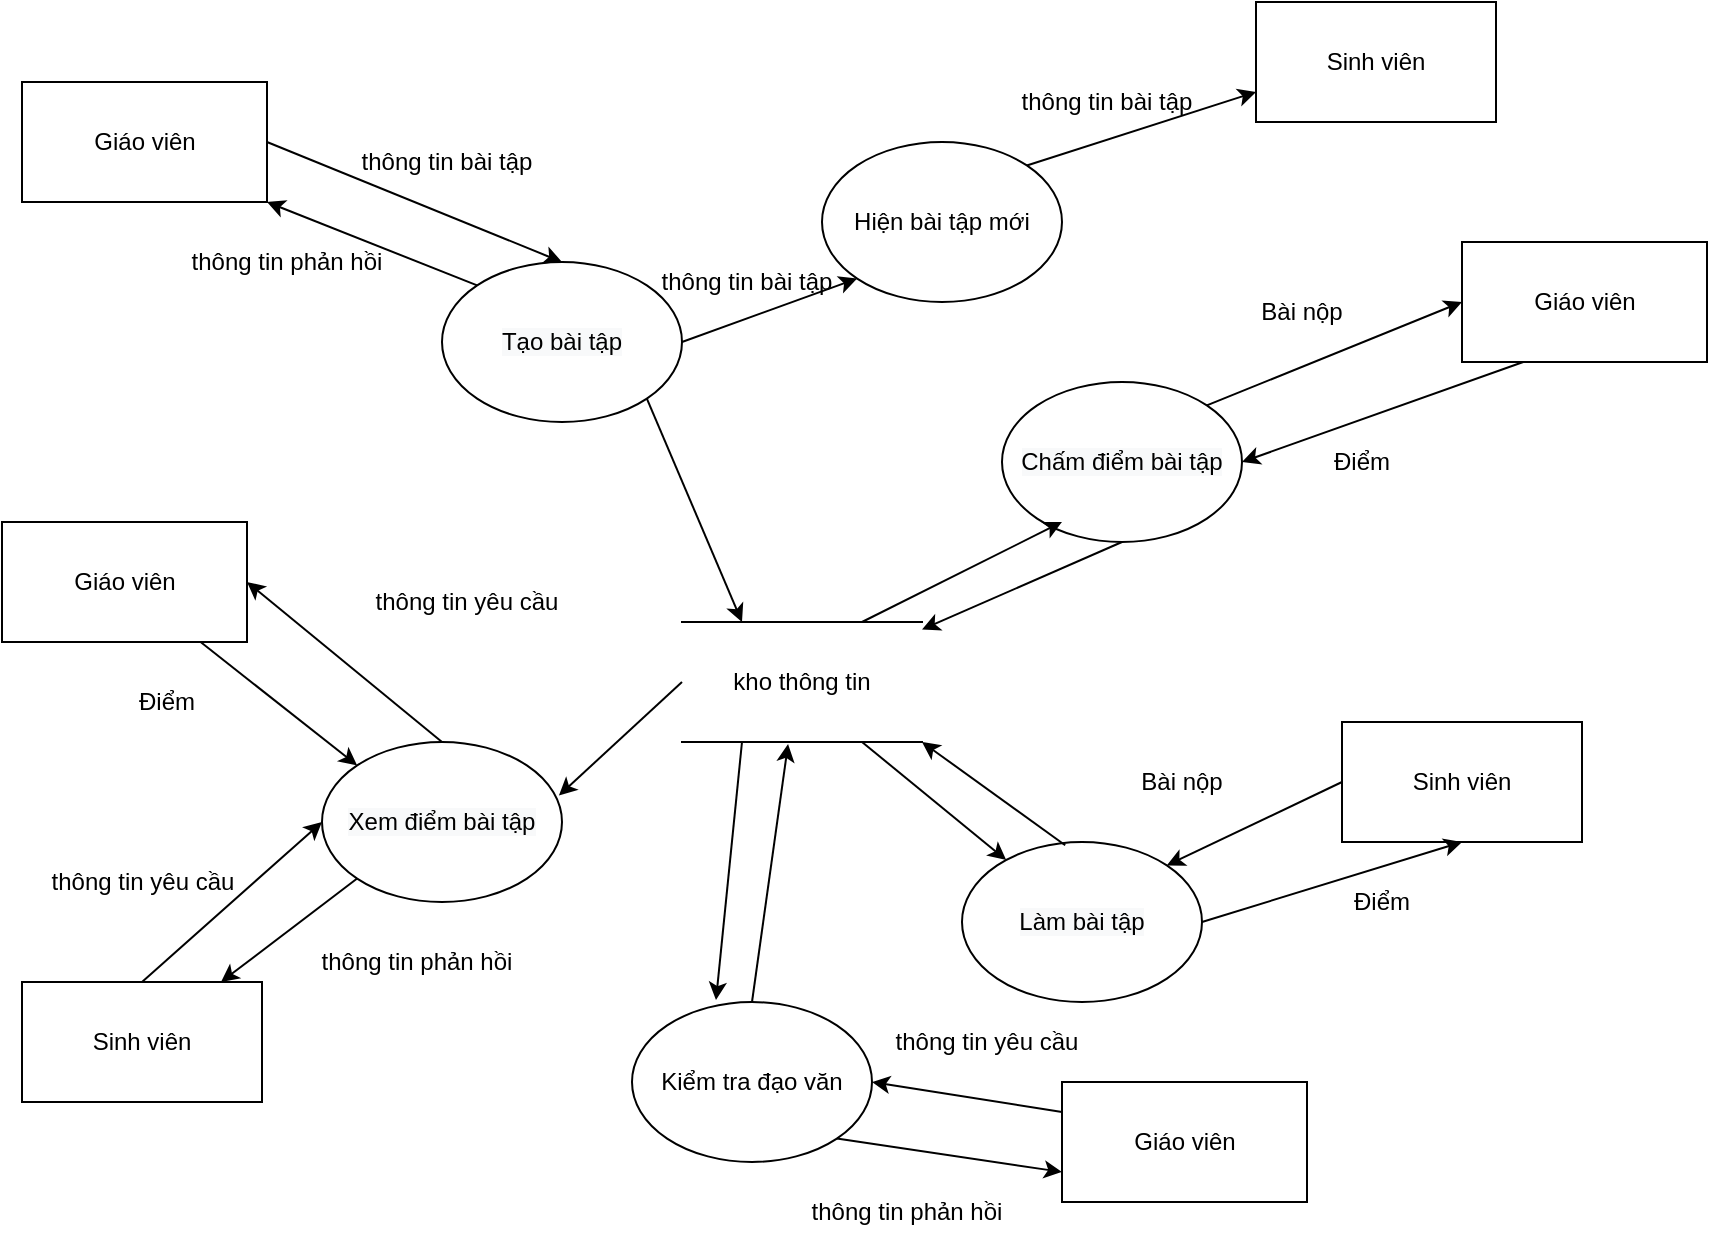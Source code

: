 <mxfile version="20.0.1" type="device"><diagram id="Tx2P5m0jAjwOCSedara9" name="Page-1"><mxGraphModel dx="1422" dy="1874" grid="1" gridSize="10" guides="1" tooltips="1" connect="1" arrows="1" fold="1" page="1" pageScale="1" pageWidth="827" pageHeight="1169" math="0" shadow="0"><root><mxCell id="0"/><mxCell id="1" parent="0"/><mxCell id="bOycVpJiuaou2ioUnj9Q-1" value="&#10;&#10;&lt;span style=&quot;color: rgb(0, 0, 0); font-family: helvetica; font-size: 12px; font-style: normal; font-weight: 400; letter-spacing: normal; text-align: center; text-indent: 0px; text-transform: none; word-spacing: 0px; background-color: rgb(248, 249, 250); display: inline; float: none;&quot;&gt;Tạo bài tập&lt;/span&gt;&#10;&#10;" style="ellipse;whiteSpace=wrap;html=1;" parent="1" vertex="1"><mxGeometry x="300" y="120" width="120" height="80" as="geometry"/></mxCell><mxCell id="bOycVpJiuaou2ioUnj9Q-2" value="&#10;&#10;&lt;span style=&quot;color: rgb(0, 0, 0); font-family: helvetica; font-size: 12px; font-style: normal; font-weight: 400; letter-spacing: normal; text-align: center; text-indent: 0px; text-transform: none; word-spacing: 0px; background-color: rgb(248, 249, 250); display: inline; float: none;&quot;&gt;Làm bài tập&lt;/span&gt;&#10;&#10;" style="ellipse;whiteSpace=wrap;html=1;" parent="1" vertex="1"><mxGeometry x="560" y="410" width="120" height="80" as="geometry"/></mxCell><mxCell id="bOycVpJiuaou2ioUnj9Q-3" value="&#10;&#10;&lt;span style=&quot;color: rgb(0, 0, 0); font-family: helvetica; font-size: 12px; font-style: normal; font-weight: 400; letter-spacing: normal; text-align: center; text-indent: 0px; text-transform: none; word-spacing: 0px; background-color: rgb(248, 249, 250); display: inline; float: none;&quot;&gt;Chấm điểm bài tập&lt;/span&gt;&#10;&#10;" style="ellipse;whiteSpace=wrap;html=1;" parent="1" vertex="1"><mxGeometry x="580" y="180" width="120" height="80" as="geometry"/></mxCell><mxCell id="bOycVpJiuaou2ioUnj9Q-4" value="&#10;&#10;&lt;span style=&quot;color: rgb(0, 0, 0); font-family: helvetica; font-size: 12px; font-style: normal; font-weight: 400; letter-spacing: normal; text-align: center; text-indent: 0px; text-transform: none; word-spacing: 0px; background-color: rgb(248, 249, 250); display: inline; float: none;&quot;&gt;Xem điểm bài tập&lt;/span&gt;&#10;&#10;" style="ellipse;whiteSpace=wrap;html=1;" parent="1" vertex="1"><mxGeometry x="240" y="360" width="120" height="80" as="geometry"/></mxCell><mxCell id="bOycVpJiuaou2ioUnj9Q-5" value="kho thông tin" style="shape=partialRectangle;whiteSpace=wrap;html=1;left=0;right=0;fillColor=none;" parent="1" vertex="1"><mxGeometry x="420" y="300" width="120" height="60" as="geometry"/></mxCell><mxCell id="bOycVpJiuaou2ioUnj9Q-6" value="&lt;span&gt;Sinh viên&lt;/span&gt;&lt;span style=&quot;color: rgba(0 , 0 , 0 , 0) ; font-family: monospace ; font-size: 0px&quot;&gt;%3CmxGraphModel%3E%3Croot%3E%3CmxCell%20id%3D%220%22%2F%3E%3CmxCell%20id%3D%221%22%20parent%3D%220%22%2F%3E%3CmxCell%20id%3D%222%22%20value%3D%22Gi%C3%A1o%20vi%C3%AAn%22%20style%3D%22rounded%3D0%3BwhiteSpace%3Dwrap%3Bhtml%3D1%3B%22%20vertex%3D%221%22%20parent%3D%221%22%3E%3CmxGeometry%20x%3D%22590%22%20y%3D%22280%22%20width%3D%22150%22%20height%3D%2260%22%20as%3D%22geometry%22%2F%3E%3C%2FmxCell%3E%3C%2Froot%3E%3C%2FmxGraphModel%3E&lt;/span&gt;" style="rounded=0;whiteSpace=wrap;html=1;" parent="1" vertex="1"><mxGeometry x="750" y="350" width="120" height="60" as="geometry"/></mxCell><mxCell id="bOycVpJiuaou2ioUnj9Q-7" value="Giáo viên" style="rounded=0;whiteSpace=wrap;html=1;" parent="1" vertex="1"><mxGeometry x="90" y="30" width="122.5" height="60" as="geometry"/></mxCell><mxCell id="bOycVpJiuaou2ioUnj9Q-8" value="" style="endArrow=classic;html=1;entryX=0.5;entryY=0;entryDx=0;entryDy=0;exitX=1;exitY=0.5;exitDx=0;exitDy=0;" parent="1" source="bOycVpJiuaou2ioUnj9Q-7" target="bOycVpJiuaou2ioUnj9Q-1" edge="1"><mxGeometry width="50" height="50" relative="1" as="geometry"><mxPoint x="350" y="330" as="sourcePoint"/><mxPoint x="400" y="280" as="targetPoint"/></mxGeometry></mxCell><mxCell id="bOycVpJiuaou2ioUnj9Q-9" value="thông tin bài tập" style="text;html=1;strokeColor=none;fillColor=none;align=center;verticalAlign=middle;whiteSpace=wrap;rounded=0;" parent="1" vertex="1"><mxGeometry x="240" y="60" width="125" height="20" as="geometry"/></mxCell><mxCell id="bOycVpJiuaou2ioUnj9Q-10" value="" style="endArrow=classic;html=1;entryX=1;entryY=1;entryDx=0;entryDy=0;exitX=0;exitY=0;exitDx=0;exitDy=0;" parent="1" source="bOycVpJiuaou2ioUnj9Q-1" target="bOycVpJiuaou2ioUnj9Q-7" edge="1"><mxGeometry width="50" height="50" relative="1" as="geometry"><mxPoint x="320" y="140" as="sourcePoint"/><mxPoint x="400" y="280" as="targetPoint"/></mxGeometry></mxCell><mxCell id="bOycVpJiuaou2ioUnj9Q-11" value="thông tin phản hồi" style="text;html=1;strokeColor=none;fillColor=none;align=center;verticalAlign=middle;whiteSpace=wrap;rounded=0;" parent="1" vertex="1"><mxGeometry x="160" y="110" width="125" height="20" as="geometry"/></mxCell><mxCell id="bOycVpJiuaou2ioUnj9Q-12" value="" style="endArrow=classic;html=1;exitX=1;exitY=1;exitDx=0;exitDy=0;entryX=0.25;entryY=0;entryDx=0;entryDy=0;" parent="1" source="bOycVpJiuaou2ioUnj9Q-1" target="bOycVpJiuaou2ioUnj9Q-5" edge="1"><mxGeometry width="50" height="50" relative="1" as="geometry"><mxPoint x="350" y="330" as="sourcePoint"/><mxPoint x="400" y="280" as="targetPoint"/></mxGeometry></mxCell><mxCell id="bOycVpJiuaou2ioUnj9Q-13" value="" style="endArrow=classic;html=1;exitX=0.75;exitY=1;exitDx=0;exitDy=0;" parent="1" source="bOycVpJiuaou2ioUnj9Q-5" target="bOycVpJiuaou2ioUnj9Q-2" edge="1"><mxGeometry width="50" height="50" relative="1" as="geometry"><mxPoint x="350" y="330" as="sourcePoint"/><mxPoint x="400" y="280" as="targetPoint"/></mxGeometry></mxCell><mxCell id="bOycVpJiuaou2ioUnj9Q-14" value="" style="endArrow=classic;html=1;exitX=0.43;exitY=0.02;exitDx=0;exitDy=0;exitPerimeter=0;" parent="1" source="bOycVpJiuaou2ioUnj9Q-2" edge="1"><mxGeometry width="50" height="50" relative="1" as="geometry"><mxPoint x="530" y="330" as="sourcePoint"/><mxPoint x="540" y="360" as="targetPoint"/></mxGeometry></mxCell><mxCell id="bOycVpJiuaou2ioUnj9Q-15" value="Giáo viên" style="rounded=0;whiteSpace=wrap;html=1;" parent="1" vertex="1"><mxGeometry x="810" y="110" width="122.5" height="60" as="geometry"/></mxCell><mxCell id="bOycVpJiuaou2ioUnj9Q-16" value="" style="endArrow=classic;html=1;entryX=1;entryY=0;entryDx=0;entryDy=0;exitX=0;exitY=0.5;exitDx=0;exitDy=0;" parent="1" source="bOycVpJiuaou2ioUnj9Q-6" target="bOycVpJiuaou2ioUnj9Q-2" edge="1"><mxGeometry width="50" height="50" relative="1" as="geometry"><mxPoint x="530" y="330" as="sourcePoint"/><mxPoint x="580" y="280" as="targetPoint"/></mxGeometry></mxCell><mxCell id="bOycVpJiuaou2ioUnj9Q-17" value="Bài nộp" style="text;html=1;strokeColor=none;fillColor=none;align=center;verticalAlign=middle;whiteSpace=wrap;rounded=0;" parent="1" vertex="1"><mxGeometry x="640" y="370" width="60" height="20" as="geometry"/></mxCell><mxCell id="bOycVpJiuaou2ioUnj9Q-18" value="" style="endArrow=classic;html=1;entryX=0;entryY=0.5;entryDx=0;entryDy=0;exitX=1;exitY=0;exitDx=0;exitDy=0;" parent="1" source="bOycVpJiuaou2ioUnj9Q-3" target="bOycVpJiuaou2ioUnj9Q-15" edge="1"><mxGeometry width="50" height="50" relative="1" as="geometry"><mxPoint x="530" y="330" as="sourcePoint"/><mxPoint x="580" y="280" as="targetPoint"/></mxGeometry></mxCell><mxCell id="bOycVpJiuaou2ioUnj9Q-19" value="Điểm" style="text;html=1;strokeColor=none;fillColor=none;align=center;verticalAlign=middle;whiteSpace=wrap;rounded=0;" parent="1" vertex="1"><mxGeometry x="730" y="210" width="60" height="20" as="geometry"/></mxCell><mxCell id="bOycVpJiuaou2ioUnj9Q-20" value="Bài nộp" style="text;html=1;strokeColor=none;fillColor=none;align=center;verticalAlign=middle;whiteSpace=wrap;rounded=0;" parent="1" vertex="1"><mxGeometry x="700" y="130" width="60" height="30" as="geometry"/></mxCell><mxCell id="bOycVpJiuaou2ioUnj9Q-21" value="" style="endArrow=classic;html=1;entryX=0.5;entryY=1;entryDx=0;entryDy=0;exitX=1;exitY=0.5;exitDx=0;exitDy=0;" parent="1" source="bOycVpJiuaou2ioUnj9Q-2" target="bOycVpJiuaou2ioUnj9Q-6" edge="1"><mxGeometry width="50" height="50" relative="1" as="geometry"><mxPoint x="530" y="330" as="sourcePoint"/><mxPoint x="580" y="280" as="targetPoint"/></mxGeometry></mxCell><mxCell id="bOycVpJiuaou2ioUnj9Q-22" value="Điểm" style="text;html=1;strokeColor=none;fillColor=none;align=center;verticalAlign=middle;whiteSpace=wrap;rounded=0;" parent="1" vertex="1"><mxGeometry x="740" y="430" width="60" height="20" as="geometry"/></mxCell><mxCell id="bOycVpJiuaou2ioUnj9Q-23" value="" style="endArrow=classic;html=1;entryX=1;entryY=0.5;entryDx=0;entryDy=0;exitX=0.25;exitY=1;exitDx=0;exitDy=0;" parent="1" source="bOycVpJiuaou2ioUnj9Q-15" target="bOycVpJiuaou2ioUnj9Q-3" edge="1"><mxGeometry width="50" height="50" relative="1" as="geometry"><mxPoint x="530" y="330" as="sourcePoint"/><mxPoint x="580" y="280" as="targetPoint"/></mxGeometry></mxCell><mxCell id="bOycVpJiuaou2ioUnj9Q-24" value="" style="endArrow=classic;html=1;exitX=0.75;exitY=0;exitDx=0;exitDy=0;" parent="1" source="bOycVpJiuaou2ioUnj9Q-5" edge="1"><mxGeometry width="50" height="50" relative="1" as="geometry"><mxPoint x="530" y="330" as="sourcePoint"/><mxPoint x="610" y="250" as="targetPoint"/></mxGeometry></mxCell><mxCell id="bOycVpJiuaou2ioUnj9Q-25" value="" style="endArrow=classic;html=1;exitX=0.5;exitY=1;exitDx=0;exitDy=0;" parent="1" source="bOycVpJiuaou2ioUnj9Q-3" target="bOycVpJiuaou2ioUnj9Q-5" edge="1"><mxGeometry width="50" height="50" relative="1" as="geometry"><mxPoint x="530" y="330" as="sourcePoint"/><mxPoint x="580" y="280" as="targetPoint"/></mxGeometry></mxCell><mxCell id="bOycVpJiuaou2ioUnj9Q-26" value="" style="endArrow=classic;html=1;entryX=0.987;entryY=0.335;entryDx=0;entryDy=0;entryPerimeter=0;exitX=0;exitY=0.5;exitDx=0;exitDy=0;" parent="1" source="bOycVpJiuaou2ioUnj9Q-5" target="bOycVpJiuaou2ioUnj9Q-4" edge="1"><mxGeometry width="50" height="50" relative="1" as="geometry"><mxPoint x="530" y="330" as="sourcePoint"/><mxPoint x="580" y="280" as="targetPoint"/></mxGeometry></mxCell><mxCell id="bOycVpJiuaou2ioUnj9Q-27" value="&lt;span&gt;Sinh viên&lt;/span&gt;&lt;span style=&quot;color: rgba(0 , 0 , 0 , 0) ; font-family: monospace ; font-size: 0px&quot;&gt;%3CmxGraphModel%3E%3Croot%3E%3CmxCell%20id%3D%220%22%2F%3E%3CmxCell%20id%3D%221%22%20parent%3D%220%22%2F%3E%3CmxCell%20id%3D%222%22%20value%3D%22Gi%C3%A1o%20vi%C3%AAn%22%20style%3D%22rounded%3D0%3BwhiteSpace%3Dwrap%3Bhtml%3D1%3B%22%20vertex%3D%221%22%20parent%3D%221%22%3E%3CmxGeometry%20x%3D%22590%22%20y%3D%22280%22%20width%3D%22150%22%20height%3D%2260%22%20as%3D%22geometry%22%2F%3E%3C%2FmxCell%3E%3C%2Froot%3E%3C%2FmxGraphModel%3E&lt;/span&gt;" style="rounded=0;whiteSpace=wrap;html=1;" parent="1" vertex="1"><mxGeometry x="90" y="480" width="120" height="60" as="geometry"/></mxCell><mxCell id="bOycVpJiuaou2ioUnj9Q-28" value="Giáo viên" style="rounded=0;whiteSpace=wrap;html=1;" parent="1" vertex="1"><mxGeometry x="80" y="250" width="122.5" height="60" as="geometry"/></mxCell><mxCell id="bOycVpJiuaou2ioUnj9Q-30" value="thông tin yêu cầu" style="text;html=1;strokeColor=none;fillColor=none;align=center;verticalAlign=middle;whiteSpace=wrap;rounded=0;" parent="1" vertex="1"><mxGeometry x="250" y="280" width="125" height="20" as="geometry"/></mxCell><mxCell id="bOycVpJiuaou2ioUnj9Q-31" value="Điểm" style="text;html=1;strokeColor=none;fillColor=none;align=center;verticalAlign=middle;whiteSpace=wrap;rounded=0;" parent="1" vertex="1"><mxGeometry x="100" y="330" width="125" height="20" as="geometry"/></mxCell><mxCell id="bOycVpJiuaou2ioUnj9Q-32" value="" style="endArrow=classic;html=1;entryX=1;entryY=0.5;entryDx=0;entryDy=0;exitX=0.5;exitY=0;exitDx=0;exitDy=0;" parent="1" source="bOycVpJiuaou2ioUnj9Q-4" target="bOycVpJiuaou2ioUnj9Q-28" edge="1"><mxGeometry width="50" height="50" relative="1" as="geometry"><mxPoint x="390" y="330" as="sourcePoint"/><mxPoint x="440" y="280" as="targetPoint"/></mxGeometry></mxCell><mxCell id="bOycVpJiuaou2ioUnj9Q-33" value="" style="endArrow=classic;html=1;entryX=0;entryY=0;entryDx=0;entryDy=0;" parent="1" source="bOycVpJiuaou2ioUnj9Q-28" target="bOycVpJiuaou2ioUnj9Q-4" edge="1"><mxGeometry width="50" height="50" relative="1" as="geometry"><mxPoint x="390" y="330" as="sourcePoint"/><mxPoint x="440" y="280" as="targetPoint"/></mxGeometry></mxCell><mxCell id="bOycVpJiuaou2ioUnj9Q-34" value="" style="endArrow=classic;html=1;entryX=0;entryY=0.5;entryDx=0;entryDy=0;exitX=0.5;exitY=0;exitDx=0;exitDy=0;" parent="1" source="bOycVpJiuaou2ioUnj9Q-27" target="bOycVpJiuaou2ioUnj9Q-4" edge="1"><mxGeometry width="50" height="50" relative="1" as="geometry"><mxPoint x="390" y="330" as="sourcePoint"/><mxPoint x="440" y="280" as="targetPoint"/></mxGeometry></mxCell><mxCell id="bOycVpJiuaou2ioUnj9Q-35" value="" style="endArrow=classic;html=1;exitX=0;exitY=1;exitDx=0;exitDy=0;" parent="1" source="bOycVpJiuaou2ioUnj9Q-4" target="bOycVpJiuaou2ioUnj9Q-27" edge="1"><mxGeometry width="50" height="50" relative="1" as="geometry"><mxPoint x="390" y="330" as="sourcePoint"/><mxPoint x="440" y="280" as="targetPoint"/></mxGeometry></mxCell><mxCell id="bOycVpJiuaou2ioUnj9Q-36" value="thông tin phản hồi" style="text;html=1;strokeColor=none;fillColor=none;align=center;verticalAlign=middle;whiteSpace=wrap;rounded=0;" parent="1" vertex="1"><mxGeometry x="225" y="460" width="125" height="20" as="geometry"/></mxCell><mxCell id="bOycVpJiuaou2ioUnj9Q-37" value="thông tin yêu cầu" style="text;html=1;strokeColor=none;fillColor=none;align=center;verticalAlign=middle;whiteSpace=wrap;rounded=0;" parent="1" vertex="1"><mxGeometry x="87.5" y="420" width="125" height="20" as="geometry"/></mxCell><mxCell id="bOycVpJiuaou2ioUnj9Q-38" value="&lt;span&gt;Hiện bài tập mới&lt;/span&gt;" style="ellipse;whiteSpace=wrap;html=1;" parent="1" vertex="1"><mxGeometry x="490" y="60" width="120" height="80" as="geometry"/></mxCell><mxCell id="bOycVpJiuaou2ioUnj9Q-39" value="" style="endArrow=classic;html=1;entryX=0;entryY=1;entryDx=0;entryDy=0;exitX=1;exitY=0.5;exitDx=0;exitDy=0;" parent="1" source="bOycVpJiuaou2ioUnj9Q-1" target="bOycVpJiuaou2ioUnj9Q-38" edge="1"><mxGeometry width="50" height="50" relative="1" as="geometry"><mxPoint x="440" y="330" as="sourcePoint"/><mxPoint x="490" y="280" as="targetPoint"/></mxGeometry></mxCell><mxCell id="bOycVpJiuaou2ioUnj9Q-41" value="&lt;span&gt;Sinh viên&lt;/span&gt;&lt;span style=&quot;color: rgba(0 , 0 , 0 , 0) ; font-family: monospace ; font-size: 0px&quot;&gt;%3CmxGraphModel%3E%3Croot%3E%3CmxCell%20id%3D%220%22%2F%3E%3CmxCell%20id%3D%221%22%20parent%3D%220%22%2F%3E%3CmxCell%20id%3D%222%22%20value%3D%22Gi%C3%A1o%20vi%C3%AAn%22%20style%3D%22rounded%3D0%3BwhiteSpace%3Dwrap%3Bhtml%3D1%3B%22%20vertex%3D%221%22%20parent%3D%221%22%3E%3CmxGeometry%20x%3D%22590%22%20y%3D%22280%22%20width%3D%22150%22%20height%3D%2260%22%20as%3D%22geometry%22%2F%3E%3C%2FmxCell%3E%3C%2Froot%3E%3C%2FmxGraphModel%3E&lt;/span&gt;" style="rounded=0;whiteSpace=wrap;html=1;" parent="1" vertex="1"><mxGeometry x="707" y="-10" width="120" height="60" as="geometry"/></mxCell><mxCell id="bOycVpJiuaou2ioUnj9Q-42" value="" style="endArrow=classic;html=1;entryX=0;entryY=0.75;entryDx=0;entryDy=0;exitX=1;exitY=0;exitDx=0;exitDy=0;" parent="1" source="bOycVpJiuaou2ioUnj9Q-38" target="bOycVpJiuaou2ioUnj9Q-41" edge="1"><mxGeometry width="50" height="50" relative="1" as="geometry"><mxPoint x="440" y="220" as="sourcePoint"/><mxPoint x="490" y="170" as="targetPoint"/></mxGeometry></mxCell><mxCell id="bOycVpJiuaou2ioUnj9Q-43" value="thông tin bài tập" style="text;html=1;strokeColor=none;fillColor=none;align=center;verticalAlign=middle;whiteSpace=wrap;rounded=0;" parent="1" vertex="1"><mxGeometry x="570" y="30" width="125" height="20" as="geometry"/></mxCell><mxCell id="bOycVpJiuaou2ioUnj9Q-44" value="thông tin bài tập" style="text;html=1;strokeColor=none;fillColor=none;align=center;verticalAlign=middle;whiteSpace=wrap;rounded=0;" parent="1" vertex="1"><mxGeometry x="390" y="120" width="125" height="20" as="geometry"/></mxCell><mxCell id="2fzIDq7hTCX0znO-Q-P3-1" value="Kiểm tra đạo văn" style="ellipse;whiteSpace=wrap;html=1;" vertex="1" parent="1"><mxGeometry x="395" y="490" width="120" height="80" as="geometry"/></mxCell><mxCell id="2fzIDq7hTCX0znO-Q-P3-2" value="Giáo viên" style="rounded=0;whiteSpace=wrap;html=1;" vertex="1" parent="1"><mxGeometry x="610" y="530" width="122.5" height="60" as="geometry"/></mxCell><mxCell id="2fzIDq7hTCX0znO-Q-P3-5" value="" style="endArrow=classic;html=1;exitX=0.25;exitY=1;exitDx=0;exitDy=0;entryX=0.35;entryY=-0.012;entryDx=0;entryDy=0;entryPerimeter=0;" edge="1" parent="1" source="bOycVpJiuaou2ioUnj9Q-5" target="2fzIDq7hTCX0znO-Q-P3-1"><mxGeometry width="50" height="50" relative="1" as="geometry"><mxPoint x="520" y="370" as="sourcePoint"/><mxPoint x="592.1" y="428.991" as="targetPoint"/></mxGeometry></mxCell><mxCell id="2fzIDq7hTCX0znO-Q-P3-6" value="" style="endArrow=classic;html=1;entryX=0.442;entryY=1.017;entryDx=0;entryDy=0;entryPerimeter=0;exitX=0.5;exitY=0;exitDx=0;exitDy=0;" edge="1" parent="1" source="2fzIDq7hTCX0znO-Q-P3-1" target="bOycVpJiuaou2ioUnj9Q-5"><mxGeometry width="50" height="50" relative="1" as="geometry"><mxPoint x="460" y="480" as="sourcePoint"/><mxPoint x="550" y="370" as="targetPoint"/></mxGeometry></mxCell><mxCell id="2fzIDq7hTCX0znO-Q-P3-7" value="" style="endArrow=classic;html=1;entryX=0;entryY=0.75;entryDx=0;entryDy=0;exitX=1;exitY=1;exitDx=0;exitDy=0;" edge="1" parent="1" source="2fzIDq7hTCX0znO-Q-P3-1" target="2fzIDq7hTCX0znO-Q-P3-2"><mxGeometry width="50" height="50" relative="1" as="geometry"><mxPoint x="510" y="520" as="sourcePoint"/><mxPoint x="483.04" y="371.02" as="targetPoint"/></mxGeometry></mxCell><mxCell id="2fzIDq7hTCX0znO-Q-P3-8" value="" style="endArrow=classic;html=1;entryX=1;entryY=0.5;entryDx=0;entryDy=0;exitX=0;exitY=0.25;exitDx=0;exitDy=0;" edge="1" parent="1" source="2fzIDq7hTCX0znO-Q-P3-2" target="2fzIDq7hTCX0znO-Q-P3-1"><mxGeometry width="50" height="50" relative="1" as="geometry"><mxPoint x="507.426" y="568.284" as="sourcePoint"/><mxPoint x="620" y="585" as="targetPoint"/></mxGeometry></mxCell><mxCell id="2fzIDq7hTCX0znO-Q-P3-9" value="thông tin yêu cầu" style="text;html=1;strokeColor=none;fillColor=none;align=center;verticalAlign=middle;whiteSpace=wrap;rounded=0;" vertex="1" parent="1"><mxGeometry x="510" y="500" width="125" height="20" as="geometry"/></mxCell><mxCell id="2fzIDq7hTCX0znO-Q-P3-10" value="thông tin phản hồi" style="text;html=1;strokeColor=none;fillColor=none;align=center;verticalAlign=middle;whiteSpace=wrap;rounded=0;" vertex="1" parent="1"><mxGeometry x="470" y="585" width="125" height="20" as="geometry"/></mxCell></root></mxGraphModel></diagram></mxfile>